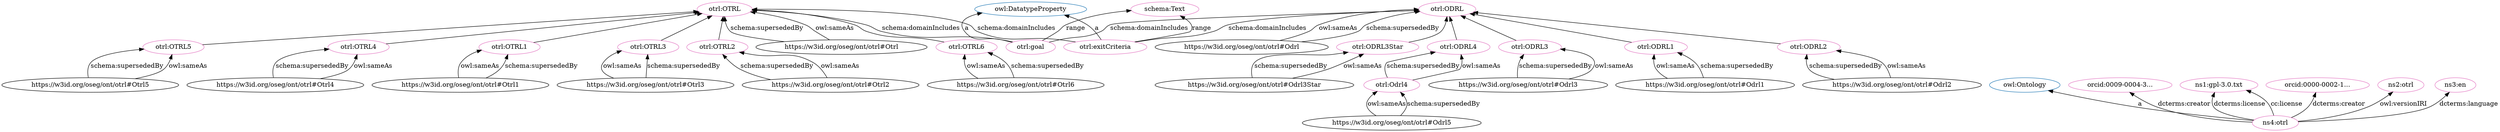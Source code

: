 digraph G {
  rankdir=BT
  node[height=.3]
"https://w3id.org/oseg/ont/otrl#OTRL6" [fillcolor="#1f77b4" color="#1f77b4" label="otrl:OTRL6"]
"https://w3id.org/oseg/ont/otrl#OTRL5" [fillcolor="#1f77b4" color="#1f77b4" label="otrl:OTRL5"]
"https://w3id.org/oseg/ont/otrl#OTRL4" [fillcolor="#1f77b4" color="#1f77b4" label="otrl:OTRL4"]
"https://w3id.org/oseg/ont/otrl#ODRL3" [fillcolor="#1f77b4" color="#1f77b4" label="otrl:ODRL3"]
"http://www.w3.org/2002/07/owl#DatatypeProperty" [fillcolor="#1f77b4" color="#1f77b4" label="owl:DatatypeProperty"]
"https://w3id.org/oseg/ont/otrl#ODRL1" [fillcolor="#1f77b4" color="#1f77b4" label="otrl:ODRL1"]
"https://w3id.org/oseg/ont/otrl#ODRL2" [fillcolor="#1f77b4" color="#1f77b4" label="otrl:ODRL2"]
"https://w3id.org/oseg/ont/otrl#ODRL" [fillcolor="#1f77b4" color="#1f77b4" label="otrl:ODRL"]
"https://w3id.org/oseg/ont/otrl#ODRL3Star" [fillcolor="#1f77b4" color="#1f77b4" label="otrl:ODRL3Star"]
"https://w3id.org/oseg/ont/otrl#OTRL1" [fillcolor="#1f77b4" color="#1f77b4" label="otrl:OTRL1"]
"http://www.w3.org/2002/07/owl#Ontology" [fillcolor="#1f77b4" color="#1f77b4" label="owl:Ontology"]
"https://w3id.org/oseg/ont/otrl#OTRL3" [fillcolor="#1f77b4" color="#1f77b4" label="otrl:OTRL3"]
"https://w3id.org/oseg/ont/otrl#ODRL4" [fillcolor="#1f77b4" color="#1f77b4" label="otrl:ODRL4"]
"https://w3id.org/oseg/ont/otrl#OTRL2" [fillcolor="#1f77b4" color="#1f77b4" label="otrl:OTRL2"]
"https://w3id.org/oseg/ont/otrl#OTRL" [fillcolor="#1f77b4" color="#1f77b4" label="otrl:OTRL"]
"https://w3id.org/oseg/ont/otrl#OTRL3" [fillcolor="#e377c2" color="#e377c2" label="otrl:OTRL3"]
"https://w3id.org/oseg/ont/otrl#OTRL4" [fillcolor="#e377c2" color="#e377c2" label="otrl:OTRL4"]
"https://w3id.org/oseg/ont/otrl#OTRL2" [fillcolor="#e377c2" color="#e377c2" label="otrl:OTRL2"]
"https://orcid.org/0009-0004-3559-6542" [fillcolor="#e377c2" color="#e377c2" label="orcid:0009-0004-3..."]
"https://w3id.org/oseg/ont/otrl#OTRL" [fillcolor="#e377c2" color="#e377c2" label="otrl:OTRL"]
"https://w3id.org/oseg/ont/otrl#ODRL" [fillcolor="#e377c2" color="#e377c2" label="otrl:ODRL"]
"https://w3id.org/oseg/ont/otrl#goal" [fillcolor="#e377c2" color="#e377c2" label="otrl:goal"]
"https://www.gnu.org/licenses/gpl-3.0.txt" [fillcolor="#e377c2" color="#e377c2" label="ns1:gpl-3.0.txt"]
"https://w3id.org/oseg/ont/otrl#ODRL3Star" [fillcolor="#e377c2" color="#e377c2" label="otrl:ODRL3Star"]
"https://w3id.org/oseg/ont/otrl#ODRL1" [fillcolor="#e377c2" color="#e377c2" label="otrl:ODRL1"]
"https://w3id.org/oseg/ont/otrl#ODRL3" [fillcolor="#e377c2" color="#e377c2" label="otrl:ODRL3"]
"https://orcid.org/0000-0002-1611-7129" [fillcolor="#e377c2" color="#e377c2" label="orcid:0000-0002-1..."]
"https://w3id.org/oseg/ont/otrl#Odrl4" [fillcolor="#e377c2" color="#e377c2" label="otrl:Odrl4"]
"https://w3id.org/oseg/ont/otrl#ODRL2" [fillcolor="#e377c2" color="#e377c2" label="otrl:ODRL2"]
"https://w3id.org/oseg/ont/otrl#ODRL4" [fillcolor="#e377c2" color="#e377c2" label="otrl:ODRL4"]
"https://w3id.org/oseg/ont/otrl#OTRL5" [fillcolor="#e377c2" color="#e377c2" label="otrl:OTRL5"]
"https://w3id.org/oseg/ont/otrl#OTRL1" [fillcolor="#e377c2" color="#e377c2" label="otrl:OTRL1"]
"https://w3id.org/oseg/ont/otrl#OTRL6" [fillcolor="#e377c2" color="#e377c2" label="otrl:OTRL6"]
"http://schema.org/Text" [fillcolor="#e377c2" color="#e377c2" label="schema:Text"]
"https://w3id.org/oseg/ont/otrl#exitCriteria" [fillcolor="#e377c2" color="#e377c2" label="otrl:exitCriteria"]
"https://w3id.org/oseg/ont/1.1.0/otrl" [fillcolor="#e377c2" color="#e377c2" label="ns2:otrl"]
"http://id.loc.gov/vocabulary/iso639-1/en" [fillcolor="#e377c2" color="#e377c2" label="ns3:en"]
"https://w3id.org/oseg/ont/otrl" [fillcolor="#e377c2" color="#e377c2" label="ns4:otrl"]
  "https://w3id.org/oseg/ont/otrl#Otrl3" -> "https://w3id.org/oseg/ont/otrl#OTRL3" [label="owl:sameAs"]
  "https://w3id.org/oseg/ont/otrl#Otrl4" -> "https://w3id.org/oseg/ont/otrl#OTRL4" [label="schema:supersededBy"]
  "https://w3id.org/oseg/ont/otrl#Otrl2" -> "https://w3id.org/oseg/ont/otrl#OTRL2" [label="schema:supersededBy"]
  "https://w3id.org/oseg/ont/otrl" -> "https://orcid.org/0009-0004-3559-6542" [label="dcterms:creator"]
  "https://w3id.org/oseg/ont/otrl#OTRL3" -> "https://w3id.org/oseg/ont/otrl#OTRL" [label=""]
  "https://w3id.org/oseg/ont/otrl#OTRL6" -> "https://w3id.org/oseg/ont/otrl#OTRL" [label=""]
  "https://w3id.org/oseg/ont/otrl#Odrl" -> "https://w3id.org/oseg/ont/otrl#ODRL" [label="owl:sameAs"]
  "https://w3id.org/oseg/ont/otrl#goal" -> "http://www.w3.org/2002/07/owl#DatatypeProperty" [label="a"]
  "https://w3id.org/oseg/ont/otrl#ODRL4" -> "https://w3id.org/oseg/ont/otrl#ODRL" [label=""]
  "https://w3id.org/oseg/ont/otrl" -> "https://www.gnu.org/licenses/gpl-3.0.txt" [label="dcterms:license"]
  "https://w3id.org/oseg/ont/otrl#Odrl3Star" -> "https://w3id.org/oseg/ont/otrl#ODRL3Star" [label="schema:supersededBy"]
  "https://w3id.org/oseg/ont/otrl#Odrl1" -> "https://w3id.org/oseg/ont/otrl#ODRL1" [label="owl:sameAs"]
  "https://w3id.org/oseg/ont/otrl#goal" -> "https://w3id.org/oseg/ont/otrl#ODRL" [label="schema:domainIncludes"]
  "https://w3id.org/oseg/ont/otrl#Odrl3" -> "https://w3id.org/oseg/ont/otrl#ODRL3" [label="schema:supersededBy"]
  "https://w3id.org/oseg/ont/otrl#exitCriteria" -> "https://w3id.org/oseg/ont/otrl#ODRL" [label="schema:domainIncludes"]
  "https://w3id.org/oseg/ont/otrl" -> "https://orcid.org/0000-0002-1611-7129" [label="dcterms:creator"]
  "https://w3id.org/oseg/ont/otrl#Odrl5" -> "https://w3id.org/oseg/ont/otrl#Odrl4" [label="owl:sameAs"]
  "https://w3id.org/oseg/ont/otrl#Odrl2" -> "https://w3id.org/oseg/ont/otrl#ODRL2" [label="schema:supersededBy"]
  "https://w3id.org/oseg/ont/otrl#Odrl4" -> "https://w3id.org/oseg/ont/otrl#ODRL4" [label="schema:supersededBy"]
  "https://w3id.org/oseg/ont/otrl#ODRL2" -> "https://w3id.org/oseg/ont/otrl#ODRL" [label=""]
  "https://w3id.org/oseg/ont/otrl#Otrl5" -> "https://w3id.org/oseg/ont/otrl#OTRL5" [label="schema:supersededBy"]
  "https://w3id.org/oseg/ont/otrl#Otrl1" -> "https://w3id.org/oseg/ont/otrl#OTRL1" [label="owl:sameAs"]
  "https://w3id.org/oseg/ont/otrl#Otrl" -> "https://w3id.org/oseg/ont/otrl#OTRL" [label="owl:sameAs"]
  "https://w3id.org/oseg/ont/otrl#OTRL5" -> "https://w3id.org/oseg/ont/otrl#OTRL" [label=""]
  "https://w3id.org/oseg/ont/otrl#Otrl3" -> "https://w3id.org/oseg/ont/otrl#OTRL3" [label="schema:supersededBy"]
  "https://w3id.org/oseg/ont/otrl#OTRL1" -> "https://w3id.org/oseg/ont/otrl#OTRL" [label=""]
  "https://w3id.org/oseg/ont/otrl#OTRL4" -> "https://w3id.org/oseg/ont/otrl#OTRL" [label=""]
  "https://w3id.org/oseg/ont/otrl#Otrl6" -> "https://w3id.org/oseg/ont/otrl#OTRL6" [label="owl:sameAs"]
  "https://w3id.org/oseg/ont/otrl#Odrl3Star" -> "https://w3id.org/oseg/ont/otrl#ODRL3Star" [label="owl:sameAs"]
  "https://w3id.org/oseg/ont/otrl#exitCriteria" -> "http://schema.org/Text" [label="range"]
  "https://w3id.org/oseg/ont/otrl#exitCriteria" -> "http://www.w3.org/2002/07/owl#DatatypeProperty" [label="a"]
  "https://w3id.org/oseg/ont/otrl#Otrl" -> "https://w3id.org/oseg/ont/otrl#OTRL" [label="schema:supersededBy"]
  "https://w3id.org/oseg/ont/otrl#OTRL2" -> "https://w3id.org/oseg/ont/otrl#OTRL" [label=""]
  "https://w3id.org/oseg/ont/otrl#Otrl4" -> "https://w3id.org/oseg/ont/otrl#OTRL4" [label="owl:sameAs"]
  "https://w3id.org/oseg/ont/otrl#Otrl2" -> "https://w3id.org/oseg/ont/otrl#OTRL2" [label="owl:sameAs"]
  "https://w3id.org/oseg/ont/otrl" -> "https://w3id.org/oseg/ont/1.1.0/otrl" [label="owl:versionIRI"]
  "https://w3id.org/oseg/ont/otrl#goal" -> "https://w3id.org/oseg/ont/otrl#OTRL" [label="schema:domainIncludes"]
  "https://w3id.org/oseg/ont/otrl#Otrl5" -> "https://w3id.org/oseg/ont/otrl#OTRL5" [label="owl:sameAs"]
  "https://w3id.org/oseg/ont/otrl" -> "http://id.loc.gov/vocabulary/iso639-1/en" [label="dcterms:language"]
  "https://w3id.org/oseg/ont/otrl#exitCriteria" -> "https://w3id.org/oseg/ont/otrl#OTRL" [label="schema:domainIncludes"]
  "https://w3id.org/oseg/ont/otrl#Odrl5" -> "https://w3id.org/oseg/ont/otrl#Odrl4" [label="schema:supersededBy"]
  "https://w3id.org/oseg/ont/otrl#Odrl1" -> "https://w3id.org/oseg/ont/otrl#ODRL1" [label="schema:supersededBy"]
  "https://w3id.org/oseg/ont/otrl" -> "http://www.w3.org/2002/07/owl#Ontology" [label="a"]
  "https://w3id.org/oseg/ont/otrl#ODRL3" -> "https://w3id.org/oseg/ont/otrl#ODRL" [label=""]
  "https://w3id.org/oseg/ont/otrl" -> "https://www.gnu.org/licenses/gpl-3.0.txt" [label="cc:license"]
  "https://w3id.org/oseg/ont/otrl#Odrl" -> "https://w3id.org/oseg/ont/otrl#ODRL" [label="schema:supersededBy"]
  "https://w3id.org/oseg/ont/otrl#goal" -> "http://schema.org/Text" [label="range"]
  "https://w3id.org/oseg/ont/otrl#Otrl1" -> "https://w3id.org/oseg/ont/otrl#OTRL1" [label="schema:supersededBy"]
  "https://w3id.org/oseg/ont/otrl#ODRL1" -> "https://w3id.org/oseg/ont/otrl#ODRL" [label=""]
  "https://w3id.org/oseg/ont/otrl#Odrl3" -> "https://w3id.org/oseg/ont/otrl#ODRL3" [label="owl:sameAs"]
  "https://w3id.org/oseg/ont/otrl#ODRL3Star" -> "https://w3id.org/oseg/ont/otrl#ODRL" [label=""]
  "https://w3id.org/oseg/ont/otrl#Odrl2" -> "https://w3id.org/oseg/ont/otrl#ODRL2" [label="owl:sameAs"]
  "https://w3id.org/oseg/ont/otrl#Odrl4" -> "https://w3id.org/oseg/ont/otrl#ODRL4" [label="owl:sameAs"]
  "https://w3id.org/oseg/ont/otrl#Otrl6" -> "https://w3id.org/oseg/ont/otrl#OTRL6" [label="schema:supersededBy"]
}
